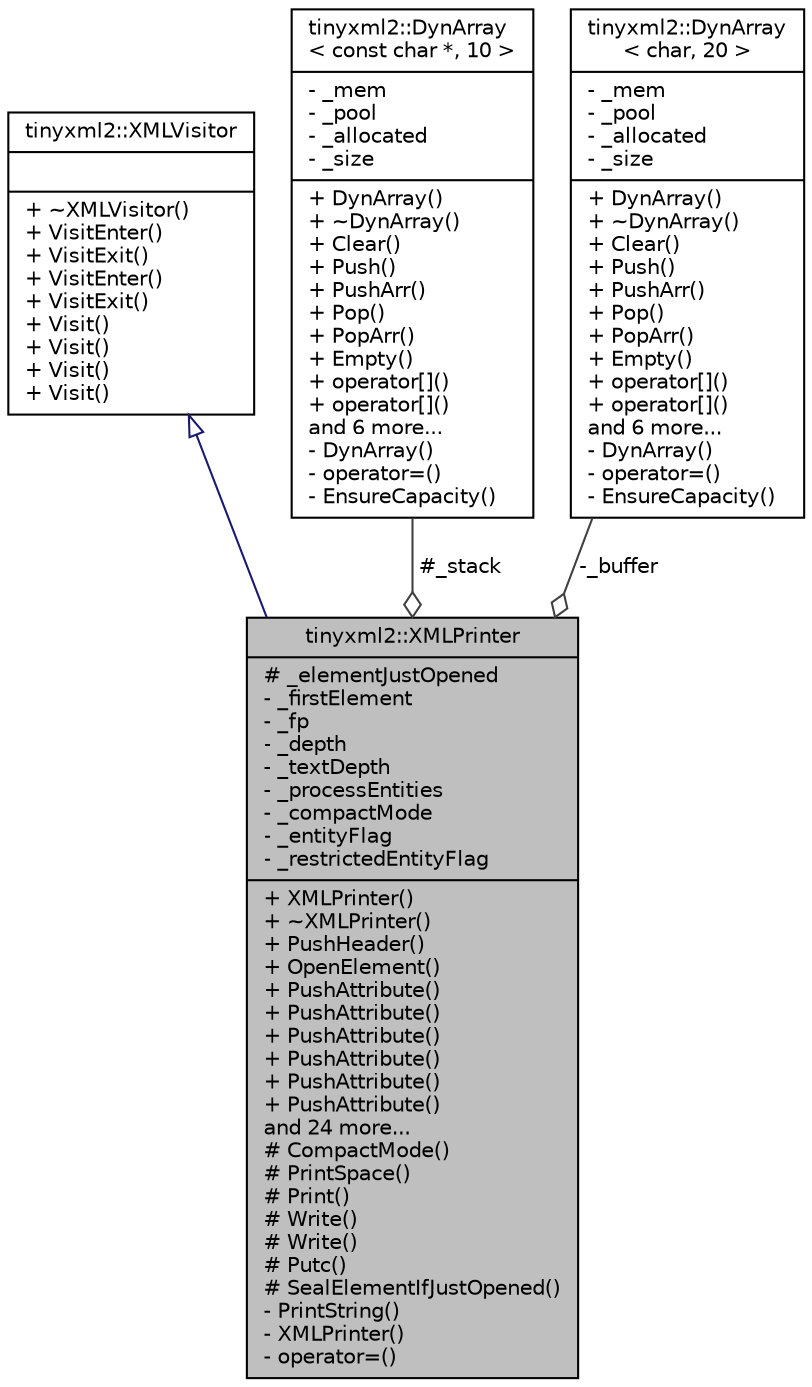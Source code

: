 digraph "tinyxml2::XMLPrinter"
{
 // LATEX_PDF_SIZE
  edge [fontname="Helvetica",fontsize="10",labelfontname="Helvetica",labelfontsize="10"];
  node [fontname="Helvetica",fontsize="10",shape=record];
  Node1 [label="{tinyxml2::XMLPrinter\n|# _elementJustOpened\l- _firstElement\l- _fp\l- _depth\l- _textDepth\l- _processEntities\l- _compactMode\l- _entityFlag\l- _restrictedEntityFlag\l|+ XMLPrinter()\l+ ~XMLPrinter()\l+ PushHeader()\l+ OpenElement()\l+ PushAttribute()\l+ PushAttribute()\l+ PushAttribute()\l+ PushAttribute()\l+ PushAttribute()\l+ PushAttribute()\land 24 more...\l# CompactMode()\l# PrintSpace()\l# Print()\l# Write()\l# Write()\l# Putc()\l# SealElementIfJustOpened()\l- PrintString()\l- XMLPrinter()\l- operator=()\l}",height=0.2,width=0.4,color="black", fillcolor="grey75", style="filled", fontcolor="black",tooltip=" "];
  Node2 -> Node1 [dir="back",color="midnightblue",fontsize="10",style="solid",arrowtail="onormal",fontname="Helvetica"];
  Node2 [label="{tinyxml2::XMLVisitor\n||+ ~XMLVisitor()\l+ VisitEnter()\l+ VisitExit()\l+ VisitEnter()\l+ VisitExit()\l+ Visit()\l+ Visit()\l+ Visit()\l+ Visit()\l}",height=0.2,width=0.4,color="black", fillcolor="white", style="filled",URL="$classtinyxml2_1_1_x_m_l_visitor.html",tooltip=" "];
  Node3 -> Node1 [color="grey25",fontsize="10",style="solid",label=" #_stack" ,arrowhead="odiamond",fontname="Helvetica"];
  Node3 [label="{tinyxml2::DynArray\l\< const char *, 10 \>\n|- _mem\l- _pool\l- _allocated\l- _size\l|+ DynArray()\l+ ~DynArray()\l+ Clear()\l+ Push()\l+ PushArr()\l+ Pop()\l+ PopArr()\l+ Empty()\l+ operator[]()\l+ operator[]()\land 6 more...\l- DynArray()\l- operator=()\l- EnsureCapacity()\l}",height=0.2,width=0.4,color="black", fillcolor="white", style="filled",URL="$classtinyxml2_1_1_dyn_array.html",tooltip=" "];
  Node4 -> Node1 [color="grey25",fontsize="10",style="solid",label=" -_buffer" ,arrowhead="odiamond",fontname="Helvetica"];
  Node4 [label="{tinyxml2::DynArray\l\< char, 20 \>\n|- _mem\l- _pool\l- _allocated\l- _size\l|+ DynArray()\l+ ~DynArray()\l+ Clear()\l+ Push()\l+ PushArr()\l+ Pop()\l+ PopArr()\l+ Empty()\l+ operator[]()\l+ operator[]()\land 6 more...\l- DynArray()\l- operator=()\l- EnsureCapacity()\l}",height=0.2,width=0.4,color="black", fillcolor="white", style="filled",URL="$classtinyxml2_1_1_dyn_array.html",tooltip=" "];
}
